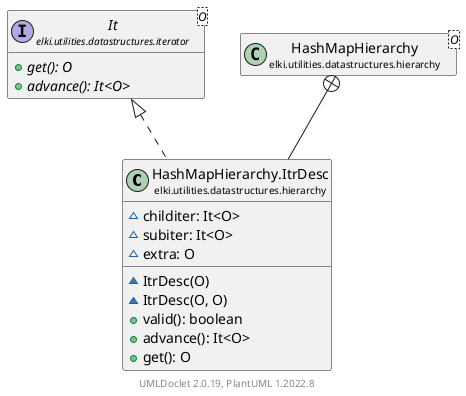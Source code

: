 @startuml
    remove .*\.(Instance|Par|Parameterizer|Factory)$
    set namespaceSeparator none
    hide empty fields
    hide empty methods

    class "<size:14>HashMapHierarchy.ItrDesc\n<size:10>elki.utilities.datastructures.hierarchy" as elki.utilities.datastructures.hierarchy.HashMapHierarchy.ItrDesc [[HashMapHierarchy.ItrDesc.html]] {
        ~childiter: It<O>
        ~subiter: It<O>
        ~extra: O
        ~ItrDesc(O)
        ~ItrDesc(O, O)
        +valid(): boolean
        +advance(): It<O>
        +get(): O
    }

    interface "<size:14>It\n<size:10>elki.utilities.datastructures.iterator" as elki.utilities.datastructures.iterator.It<O> [[../iterator/It.html]] {
        {abstract} +get(): O
        {abstract} +advance(): It<O>
    }
    class "<size:14>HashMapHierarchy\n<size:10>elki.utilities.datastructures.hierarchy" as elki.utilities.datastructures.hierarchy.HashMapHierarchy<O> [[HashMapHierarchy.html]]

    elki.utilities.datastructures.iterator.It <|.. elki.utilities.datastructures.hierarchy.HashMapHierarchy.ItrDesc
    elki.utilities.datastructures.hierarchy.HashMapHierarchy +-- elki.utilities.datastructures.hierarchy.HashMapHierarchy.ItrDesc

    center footer UMLDoclet 2.0.19, PlantUML 1.2022.8
@enduml
